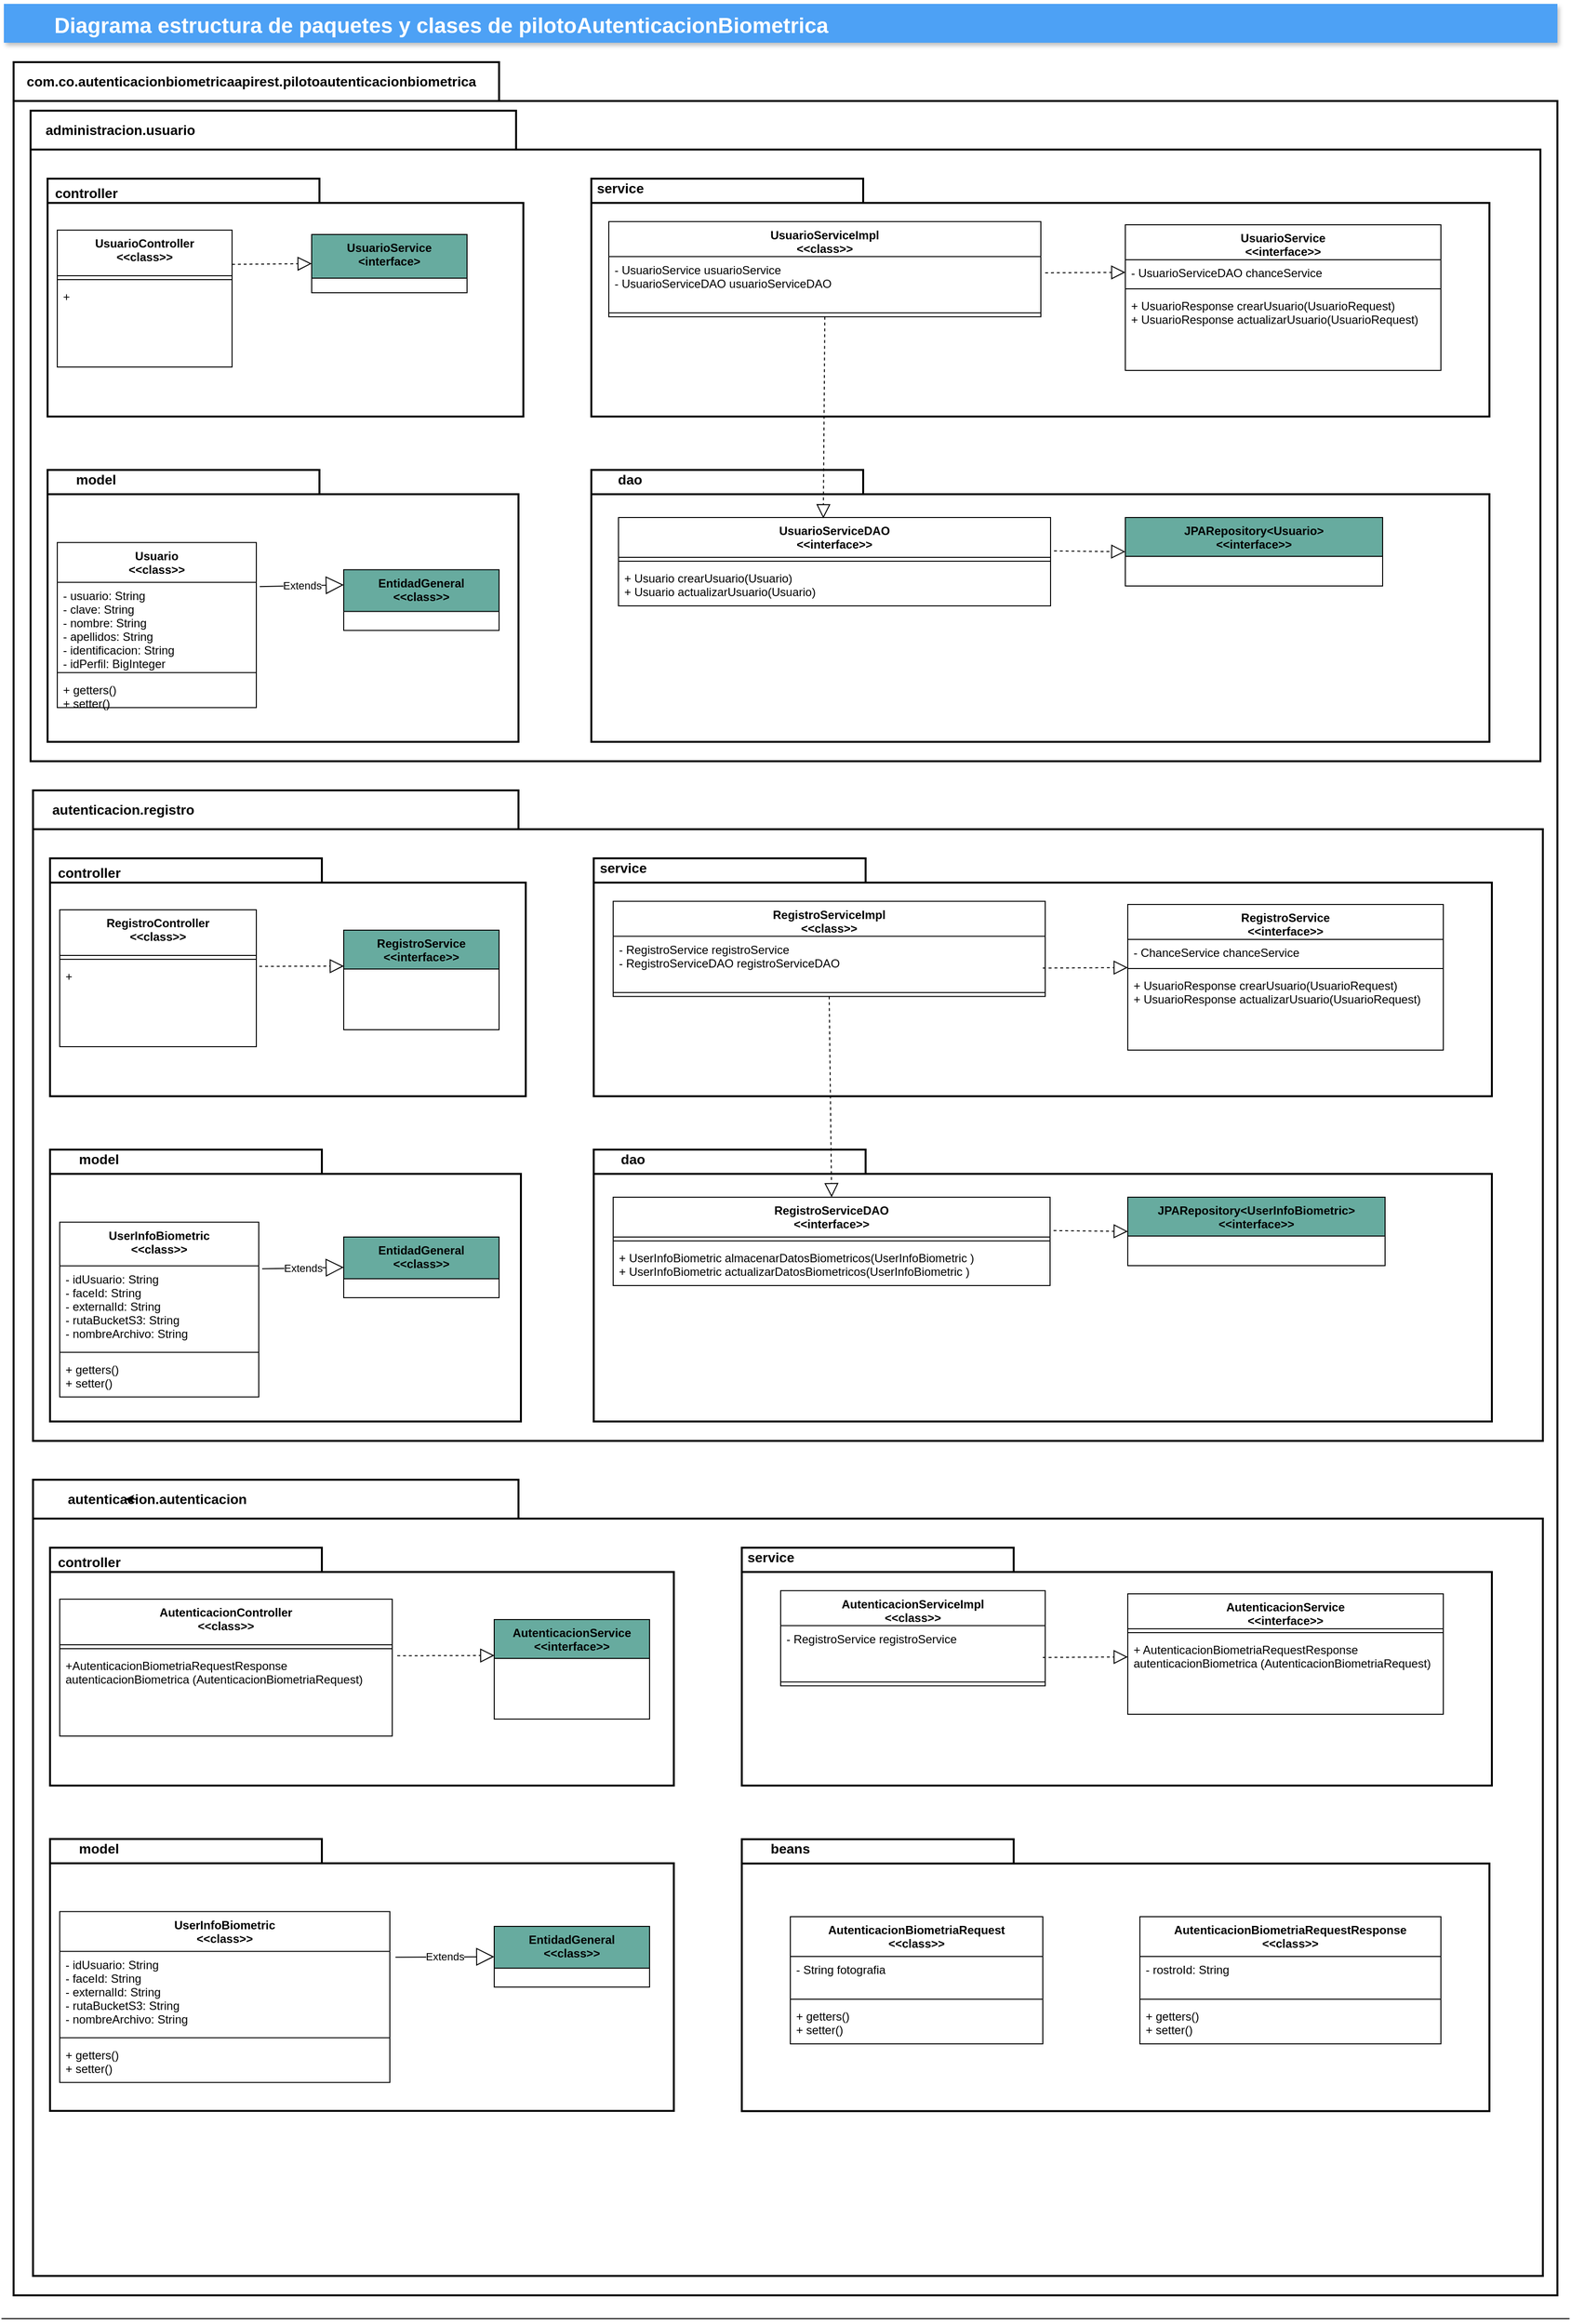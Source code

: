 <mxfile version="15.0.3" type="github">
  <diagram id="C5RBs43oDa-KdzZeNtuy" name="Page-1">
    <mxGraphModel dx="3307" dy="1286" grid="1" gridSize="10" guides="1" tooltips="1" connect="1" arrows="1" fold="1" page="1" pageScale="1" pageWidth="827" pageHeight="1169" math="0" shadow="0">
      <root>
        <mxCell id="WIyWlLk6GJQsqaUBKTNV-0" />
        <mxCell id="WIyWlLk6GJQsqaUBKTNV-1" parent="WIyWlLk6GJQsqaUBKTNV-0" />
        <mxCell id="ZkG7YZKgN6aRXEiA2xdE-0" value="" style="shape=folder;tabWidth=500;tabHeight=40;tabPosition=left;strokeWidth=2;html=1;whiteSpace=wrap;align=center;" vertex="1" parent="WIyWlLk6GJQsqaUBKTNV-1">
          <mxGeometry x="-800" y="90" width="1590" height="2300" as="geometry" />
        </mxCell>
        <mxCell id="ZkG7YZKgN6aRXEiA2xdE-43" value="" style="shape=folder;tabWidth=500;tabHeight=40;tabPosition=left;strokeWidth=2;html=1;whiteSpace=wrap;align=center;" vertex="1" parent="WIyWlLk6GJQsqaUBKTNV-1">
          <mxGeometry x="-782.5" y="140" width="1555" height="670" as="geometry" />
        </mxCell>
        <mxCell id="ZkG7YZKgN6aRXEiA2xdE-1" value="&lt;b&gt;&lt;font style=&quot;font-size: 14px&quot;&gt;com.&lt;/font&gt;&lt;/b&gt;&lt;font&gt;&lt;b style=&quot;font-size: 14px&quot;&gt;co.autenticacionbiometricaapirest.&lt;/b&gt;&lt;span style=&quot;font-size: 14px&quot;&gt;&lt;b&gt;pilotoautenticacionbiometrica&lt;/b&gt;&lt;/span&gt;&lt;/font&gt;" style="text;html=1;strokeColor=none;fillColor=none;align=center;verticalAlign=middle;whiteSpace=wrap;rounded=0;" vertex="1" parent="WIyWlLk6GJQsqaUBKTNV-1">
          <mxGeometry x="-575" y="100" width="40" height="20" as="geometry" />
        </mxCell>
        <mxCell id="ZkG7YZKgN6aRXEiA2xdE-2" value="" style="shape=folder;tabWidth=280;tabHeight=25;tabPosition=left;strokeWidth=2;html=1;whiteSpace=wrap;align=center;" vertex="1" parent="WIyWlLk6GJQsqaUBKTNV-1">
          <mxGeometry x="-765" y="210" width="490" height="245" as="geometry" />
        </mxCell>
        <mxCell id="ZkG7YZKgN6aRXEiA2xdE-3" value="&lt;b&gt;&lt;font style=&quot;font-size: 14px&quot;&gt;controller&lt;/font&gt;&lt;/b&gt;" style="text;html=1;strokeColor=none;fillColor=none;align=center;verticalAlign=middle;whiteSpace=wrap;rounded=0;" vertex="1" parent="WIyWlLk6GJQsqaUBKTNV-1">
          <mxGeometry x="-745" y="215" width="40" height="20" as="geometry" />
        </mxCell>
        <mxCell id="ZkG7YZKgN6aRXEiA2xdE-4" value="" style="shape=folder;tabWidth=280;tabHeight=25;tabPosition=left;strokeWidth=2;html=1;whiteSpace=wrap;align=center;" vertex="1" parent="WIyWlLk6GJQsqaUBKTNV-1">
          <mxGeometry x="-765" y="510" width="485" height="280" as="geometry" />
        </mxCell>
        <mxCell id="ZkG7YZKgN6aRXEiA2xdE-5" value="&lt;b&gt;&lt;font style=&quot;font-size: 14px&quot;&gt;model&lt;/font&gt;&lt;/b&gt;" style="text;html=1;strokeColor=none;fillColor=none;align=center;verticalAlign=middle;whiteSpace=wrap;rounded=0;" vertex="1" parent="WIyWlLk6GJQsqaUBKTNV-1">
          <mxGeometry x="-735" y="510" width="40" height="20" as="geometry" />
        </mxCell>
        <mxCell id="ZkG7YZKgN6aRXEiA2xdE-6" value="" style="shape=folder;tabWidth=280;tabHeight=25;tabPosition=left;strokeWidth=2;html=1;whiteSpace=wrap;align=center;" vertex="1" parent="WIyWlLk6GJQsqaUBKTNV-1">
          <mxGeometry x="-205" y="210" width="925" height="245" as="geometry" />
        </mxCell>
        <mxCell id="ZkG7YZKgN6aRXEiA2xdE-7" value="&lt;b&gt;&lt;font style=&quot;font-size: 14px&quot;&gt;service&lt;/font&gt;&lt;/b&gt;" style="text;html=1;strokeColor=none;fillColor=none;align=center;verticalAlign=middle;whiteSpace=wrap;rounded=0;" vertex="1" parent="WIyWlLk6GJQsqaUBKTNV-1">
          <mxGeometry x="-195" y="210" width="40" height="20" as="geometry" />
        </mxCell>
        <mxCell id="ZkG7YZKgN6aRXEiA2xdE-8" value="" style="shape=folder;tabWidth=280;tabHeight=25;tabPosition=left;strokeWidth=2;html=1;whiteSpace=wrap;align=center;" vertex="1" parent="WIyWlLk6GJQsqaUBKTNV-1">
          <mxGeometry x="-205" y="510" width="925" height="280" as="geometry" />
        </mxCell>
        <mxCell id="ZkG7YZKgN6aRXEiA2xdE-9" value="&lt;b&gt;&lt;font style=&quot;font-size: 14px&quot;&gt;dao&lt;/font&gt;&lt;/b&gt;" style="text;html=1;strokeColor=none;fillColor=none;align=center;verticalAlign=middle;whiteSpace=wrap;rounded=0;" vertex="1" parent="WIyWlLk6GJQsqaUBKTNV-1">
          <mxGeometry x="-185" y="510" width="40" height="20" as="geometry" />
        </mxCell>
        <mxCell id="ZkG7YZKgN6aRXEiA2xdE-10" value="UsuarioController&#xa;&lt;&lt;class&gt;&gt;" style="swimlane;fontStyle=1;align=center;verticalAlign=top;childLayout=stackLayout;horizontal=1;startSize=47;horizontalStack=0;resizeParent=1;resizeParentMax=0;resizeLast=0;collapsible=1;marginBottom=0;" vertex="1" parent="WIyWlLk6GJQsqaUBKTNV-1">
          <mxGeometry x="-755" y="263" width="180" height="141" as="geometry" />
        </mxCell>
        <mxCell id="ZkG7YZKgN6aRXEiA2xdE-11" value="" style="line;strokeWidth=1;fillColor=none;align=left;verticalAlign=middle;spacingTop=-1;spacingLeft=3;spacingRight=3;rotatable=0;labelPosition=right;points=[];portConstraint=eastwest;" vertex="1" parent="ZkG7YZKgN6aRXEiA2xdE-10">
          <mxGeometry y="47" width="180" height="8" as="geometry" />
        </mxCell>
        <mxCell id="ZkG7YZKgN6aRXEiA2xdE-12" value="+" style="text;strokeColor=none;fillColor=none;align=left;verticalAlign=top;spacingLeft=4;spacingRight=4;overflow=hidden;rotatable=0;points=[[0,0.5],[1,0.5]];portConstraint=eastwest;" vertex="1" parent="ZkG7YZKgN6aRXEiA2xdE-10">
          <mxGeometry y="55" width="180" height="86" as="geometry" />
        </mxCell>
        <mxCell id="ZkG7YZKgN6aRXEiA2xdE-14" value="UsuarioService&#xa;&lt;interface&gt;" style="swimlane;fontStyle=1;align=center;verticalAlign=top;childLayout=stackLayout;horizontal=1;startSize=45;horizontalStack=0;resizeParent=1;resizeParentMax=0;resizeLast=0;collapsible=1;marginBottom=0;fillColor=#67AB9F;" vertex="1" parent="WIyWlLk6GJQsqaUBKTNV-1">
          <mxGeometry x="-493" y="267.5" width="160" height="60" as="geometry" />
        </mxCell>
        <mxCell id="ZkG7YZKgN6aRXEiA2xdE-18" value="Extends" style="endArrow=block;endSize=16;endFill=0;html=1;entryX=0;entryY=0.25;entryDx=0;entryDy=0;exitX=1.017;exitY=0.267;exitDx=0;exitDy=0;exitPerimeter=0;startArrow=none;" edge="1" parent="WIyWlLk6GJQsqaUBKTNV-1" source="ZkG7YZKgN6aRXEiA2xdE-54" target="ZkG7YZKgN6aRXEiA2xdE-98">
          <mxGeometry width="160" relative="1" as="geometry">
            <mxPoint x="-571.94" y="640.282" as="sourcePoint" />
            <mxPoint x="-460" y="620" as="targetPoint" />
          </mxGeometry>
        </mxCell>
        <mxCell id="ZkG7YZKgN6aRXEiA2xdE-27" value="UsuarioServiceImpl&#xa;&lt;&lt;class&gt;&gt;" style="swimlane;fontStyle=1;align=center;verticalAlign=top;childLayout=stackLayout;horizontal=1;startSize=36;horizontalStack=0;resizeParent=1;resizeParentMax=0;resizeLast=0;collapsible=1;marginBottom=0;fillColor=#FFFFFF;" vertex="1" parent="WIyWlLk6GJQsqaUBKTNV-1">
          <mxGeometry x="-187" y="254.25" width="445" height="98" as="geometry" />
        </mxCell>
        <mxCell id="ZkG7YZKgN6aRXEiA2xdE-28" value="- UsuarioService usuarioService&#xa;- UsuarioServiceDAO usuarioServiceDAO" style="text;strokeColor=none;fillColor=none;align=left;verticalAlign=top;spacingLeft=4;spacingRight=4;overflow=hidden;rotatable=0;points=[[0,0.5],[1,0.5]];portConstraint=eastwest;" vertex="1" parent="ZkG7YZKgN6aRXEiA2xdE-27">
          <mxGeometry y="36" width="445" height="54" as="geometry" />
        </mxCell>
        <mxCell id="ZkG7YZKgN6aRXEiA2xdE-29" value="" style="line;strokeWidth=1;fillColor=none;align=left;verticalAlign=middle;spacingTop=-1;spacingLeft=3;spacingRight=3;rotatable=0;labelPosition=right;points=[];portConstraint=eastwest;" vertex="1" parent="ZkG7YZKgN6aRXEiA2xdE-27">
          <mxGeometry y="90" width="445" height="8" as="geometry" />
        </mxCell>
        <mxCell id="ZkG7YZKgN6aRXEiA2xdE-33" value="Diagrama estructura de paquetes y clases de pilotoAutenticacionBiometrica" style="fillColor=#4DA1F5;strokeColor=none;shadow=1;gradientColor=none;fontSize=22;align=left;spacingLeft=50;fontColor=#ffffff;fontStyle=1" vertex="1" parent="WIyWlLk6GJQsqaUBKTNV-1">
          <mxGeometry x="-810" y="30" width="1600" height="40" as="geometry" />
        </mxCell>
        <mxCell id="ZkG7YZKgN6aRXEiA2xdE-34" value="" style="line;strokeWidth=1;fillColor=none;align=left;verticalAlign=middle;spacingTop=-1;spacingLeft=3;spacingRight=3;rotatable=0;labelPosition=right;points=[];portConstraint=eastwest;" vertex="1" parent="WIyWlLk6GJQsqaUBKTNV-1">
          <mxGeometry x="-812.5" y="2410" width="1615" height="8" as="geometry" />
        </mxCell>
        <mxCell id="ZkG7YZKgN6aRXEiA2xdE-35" value="UsuarioServiceDAO&#xa;&lt;&lt;interface&gt;&gt;" style="swimlane;fontStyle=1;align=center;verticalAlign=top;childLayout=stackLayout;horizontal=1;startSize=41;horizontalStack=0;resizeParent=1;resizeParentMax=0;resizeLast=0;collapsible=1;marginBottom=0;fillColor=#FFFFFF;" vertex="1" parent="WIyWlLk6GJQsqaUBKTNV-1">
          <mxGeometry x="-177" y="559" width="445" height="91" as="geometry" />
        </mxCell>
        <mxCell id="ZkG7YZKgN6aRXEiA2xdE-37" value="" style="line;strokeWidth=1;fillColor=none;align=left;verticalAlign=middle;spacingTop=-1;spacingLeft=3;spacingRight=3;rotatable=0;labelPosition=right;points=[];portConstraint=eastwest;" vertex="1" parent="ZkG7YZKgN6aRXEiA2xdE-35">
          <mxGeometry y="41" width="445" height="8" as="geometry" />
        </mxCell>
        <mxCell id="ZkG7YZKgN6aRXEiA2xdE-38" value="+ Usuario crearUsuario(Usuario)&#xa;+ Usuario actualizarUsuario(Usuario)" style="text;strokeColor=none;fillColor=none;align=left;verticalAlign=top;spacingLeft=4;spacingRight=4;overflow=hidden;rotatable=0;points=[[0,0.5],[1,0.5]];portConstraint=eastwest;" vertex="1" parent="ZkG7YZKgN6aRXEiA2xdE-35">
          <mxGeometry y="49" width="445" height="42" as="geometry" />
        </mxCell>
        <mxCell id="ZkG7YZKgN6aRXEiA2xdE-40" value="JPARepository&lt;Usuario&gt;&#xa;&lt;&lt;interface&gt;&gt;" style="swimlane;fontStyle=1;align=center;verticalAlign=top;childLayout=stackLayout;horizontal=1;startSize=40;horizontalStack=0;resizeParent=1;resizeParentMax=0;resizeLast=0;collapsible=1;marginBottom=0;fillColor=#67AB9F;" vertex="1" parent="WIyWlLk6GJQsqaUBKTNV-1">
          <mxGeometry x="345" y="559" width="265" height="70.5" as="geometry" />
        </mxCell>
        <mxCell id="ZkG7YZKgN6aRXEiA2xdE-44" value="&lt;span style=&quot;font-size: 14px&quot;&gt;&lt;b&gt;administracion.usuario&lt;/b&gt;&lt;/span&gt;" style="text;html=1;strokeColor=none;fillColor=none;align=center;verticalAlign=middle;whiteSpace=wrap;rounded=0;" vertex="1" parent="WIyWlLk6GJQsqaUBKTNV-1">
          <mxGeometry x="-710" y="150" width="40" height="20" as="geometry" />
        </mxCell>
        <mxCell id="ZkG7YZKgN6aRXEiA2xdE-48" value="" style="endArrow=block;dashed=1;endFill=0;endSize=12;html=1;exitX=1.01;exitY=0.31;exitDx=0;exitDy=0;entryX=0;entryY=0.5;entryDx=0;entryDy=0;exitPerimeter=0;" edge="1" parent="WIyWlLk6GJQsqaUBKTNV-1" source="ZkG7YZKgN6aRXEiA2xdE-28" target="ZkG7YZKgN6aRXEiA2xdE-50">
          <mxGeometry width="160" relative="1" as="geometry">
            <mxPoint x="380" y="350" as="sourcePoint" />
            <mxPoint x="370" y="320" as="targetPoint" />
          </mxGeometry>
        </mxCell>
        <mxCell id="ZkG7YZKgN6aRXEiA2xdE-49" value="UsuarioService&#xa;&lt;&lt;interface&gt;&gt;" style="swimlane;fontStyle=1;align=center;verticalAlign=top;childLayout=stackLayout;horizontal=1;startSize=36;horizontalStack=0;resizeParent=1;resizeParentMax=0;resizeLast=0;collapsible=1;marginBottom=0;fillColor=#FFFFFF;" vertex="1" parent="WIyWlLk6GJQsqaUBKTNV-1">
          <mxGeometry x="345" y="257.5" width="325" height="150" as="geometry" />
        </mxCell>
        <mxCell id="ZkG7YZKgN6aRXEiA2xdE-50" value="- UsuarioServiceDAO chanceService" style="text;strokeColor=none;fillColor=none;align=left;verticalAlign=top;spacingLeft=4;spacingRight=4;overflow=hidden;rotatable=0;points=[[0,0.5],[1,0.5]];portConstraint=eastwest;" vertex="1" parent="ZkG7YZKgN6aRXEiA2xdE-49">
          <mxGeometry y="36" width="325" height="26" as="geometry" />
        </mxCell>
        <mxCell id="ZkG7YZKgN6aRXEiA2xdE-51" value="" style="line;strokeWidth=1;fillColor=none;align=left;verticalAlign=middle;spacingTop=-1;spacingLeft=3;spacingRight=3;rotatable=0;labelPosition=right;points=[];portConstraint=eastwest;" vertex="1" parent="ZkG7YZKgN6aRXEiA2xdE-49">
          <mxGeometry y="62" width="325" height="8" as="geometry" />
        </mxCell>
        <mxCell id="ZkG7YZKgN6aRXEiA2xdE-52" value="+ UsuarioResponse crearUsuario(UsuarioRequest)&#xa;+ UsuarioResponse actualizarUsuario(UsuarioRequest)" style="text;strokeColor=none;fillColor=none;align=left;verticalAlign=top;spacingLeft=4;spacingRight=4;overflow=hidden;rotatable=0;points=[[0,0.5],[1,0.5]];portConstraint=eastwest;" vertex="1" parent="ZkG7YZKgN6aRXEiA2xdE-49">
          <mxGeometry y="70" width="325" height="80" as="geometry" />
        </mxCell>
        <mxCell id="ZkG7YZKgN6aRXEiA2xdE-53" value="" style="endArrow=block;dashed=1;endFill=0;endSize=12;html=1;exitX=1.008;exitY=0.378;exitDx=0;exitDy=0;entryX=0;entryY=0.5;entryDx=0;entryDy=0;exitPerimeter=0;" edge="1" parent="WIyWlLk6GJQsqaUBKTNV-1" source="ZkG7YZKgN6aRXEiA2xdE-35" target="ZkG7YZKgN6aRXEiA2xdE-40">
          <mxGeometry width="160" relative="1" as="geometry">
            <mxPoint x="260" y="620" as="sourcePoint" />
            <mxPoint x="375" y="586.88" as="targetPoint" />
          </mxGeometry>
        </mxCell>
        <mxCell id="ZkG7YZKgN6aRXEiA2xdE-54" value="Usuario&#xa;&lt;&lt;class&gt;&gt;" style="swimlane;fontStyle=1;align=center;verticalAlign=top;childLayout=stackLayout;horizontal=1;startSize=41;horizontalStack=0;resizeParent=1;resizeParentMax=0;resizeLast=0;collapsible=1;marginBottom=0;fillColor=#FFFFFF;" vertex="1" parent="WIyWlLk6GJQsqaUBKTNV-1">
          <mxGeometry x="-755" y="584.75" width="205" height="170" as="geometry" />
        </mxCell>
        <mxCell id="ZkG7YZKgN6aRXEiA2xdE-55" value="- usuario: String&#xa;- clave: String&#xa;- nombre: String&#xa;- apellidos: String&#xa;- identificacion: String&#xa;- idPerfil: BigInteger" style="text;strokeColor=none;fillColor=none;align=left;verticalAlign=top;spacingLeft=4;spacingRight=4;overflow=hidden;rotatable=0;points=[[0,0.5],[1,0.5]];portConstraint=eastwest;" vertex="1" parent="ZkG7YZKgN6aRXEiA2xdE-54">
          <mxGeometry y="41" width="205" height="89" as="geometry" />
        </mxCell>
        <mxCell id="ZkG7YZKgN6aRXEiA2xdE-56" value="" style="line;strokeWidth=1;fillColor=none;align=left;verticalAlign=middle;spacingTop=-1;spacingLeft=3;spacingRight=3;rotatable=0;labelPosition=right;points=[];portConstraint=eastwest;" vertex="1" parent="ZkG7YZKgN6aRXEiA2xdE-54">
          <mxGeometry y="130" width="205" height="8" as="geometry" />
        </mxCell>
        <mxCell id="ZkG7YZKgN6aRXEiA2xdE-57" value="+ getters()&#xa;+ setter()" style="text;strokeColor=none;fillColor=none;align=left;verticalAlign=top;spacingLeft=4;spacingRight=4;overflow=hidden;rotatable=0;points=[[0,0.5],[1,0.5]];portConstraint=eastwest;" vertex="1" parent="ZkG7YZKgN6aRXEiA2xdE-54">
          <mxGeometry y="138" width="205" height="32" as="geometry" />
        </mxCell>
        <mxCell id="ZkG7YZKgN6aRXEiA2xdE-59" value="" style="shape=folder;tabWidth=500;tabHeight=40;tabPosition=left;strokeWidth=2;html=1;whiteSpace=wrap;align=center;" vertex="1" parent="WIyWlLk6GJQsqaUBKTNV-1">
          <mxGeometry x="-780" y="840" width="1555" height="670" as="geometry" />
        </mxCell>
        <mxCell id="ZkG7YZKgN6aRXEiA2xdE-60" value="" style="shape=folder;tabWidth=280;tabHeight=25;tabPosition=left;strokeWidth=2;html=1;whiteSpace=wrap;align=center;" vertex="1" parent="WIyWlLk6GJQsqaUBKTNV-1">
          <mxGeometry x="-762.5" y="910" width="490" height="245" as="geometry" />
        </mxCell>
        <mxCell id="ZkG7YZKgN6aRXEiA2xdE-61" value="&lt;b&gt;&lt;font style=&quot;font-size: 14px&quot;&gt;controller&lt;/font&gt;&lt;/b&gt;" style="text;html=1;strokeColor=none;fillColor=none;align=center;verticalAlign=middle;whiteSpace=wrap;rounded=0;" vertex="1" parent="WIyWlLk6GJQsqaUBKTNV-1">
          <mxGeometry x="-742.5" y="915" width="40" height="20" as="geometry" />
        </mxCell>
        <mxCell id="ZkG7YZKgN6aRXEiA2xdE-62" value="" style="shape=folder;tabWidth=280;tabHeight=25;tabPosition=left;strokeWidth=2;html=1;whiteSpace=wrap;align=center;" vertex="1" parent="WIyWlLk6GJQsqaUBKTNV-1">
          <mxGeometry x="-762.5" y="1210" width="485" height="280" as="geometry" />
        </mxCell>
        <mxCell id="ZkG7YZKgN6aRXEiA2xdE-63" value="&lt;b&gt;&lt;font style=&quot;font-size: 14px&quot;&gt;model&lt;/font&gt;&lt;/b&gt;" style="text;html=1;strokeColor=none;fillColor=none;align=center;verticalAlign=middle;whiteSpace=wrap;rounded=0;" vertex="1" parent="WIyWlLk6GJQsqaUBKTNV-1">
          <mxGeometry x="-732.5" y="1210" width="40" height="20" as="geometry" />
        </mxCell>
        <mxCell id="ZkG7YZKgN6aRXEiA2xdE-64" value="" style="shape=folder;tabWidth=280;tabHeight=25;tabPosition=left;strokeWidth=2;html=1;whiteSpace=wrap;align=center;" vertex="1" parent="WIyWlLk6GJQsqaUBKTNV-1">
          <mxGeometry x="-202.5" y="910" width="925" height="245" as="geometry" />
        </mxCell>
        <mxCell id="ZkG7YZKgN6aRXEiA2xdE-65" value="&lt;b&gt;&lt;font style=&quot;font-size: 14px&quot;&gt;service&lt;/font&gt;&lt;/b&gt;" style="text;html=1;strokeColor=none;fillColor=none;align=center;verticalAlign=middle;whiteSpace=wrap;rounded=0;" vertex="1" parent="WIyWlLk6GJQsqaUBKTNV-1">
          <mxGeometry x="-192.5" y="910" width="40" height="20" as="geometry" />
        </mxCell>
        <mxCell id="ZkG7YZKgN6aRXEiA2xdE-66" value="" style="shape=folder;tabWidth=280;tabHeight=25;tabPosition=left;strokeWidth=2;html=1;whiteSpace=wrap;align=center;" vertex="1" parent="WIyWlLk6GJQsqaUBKTNV-1">
          <mxGeometry x="-202.5" y="1210" width="925" height="280" as="geometry" />
        </mxCell>
        <mxCell id="ZkG7YZKgN6aRXEiA2xdE-67" value="&lt;b&gt;&lt;font style=&quot;font-size: 14px&quot;&gt;dao&lt;/font&gt;&lt;/b&gt;" style="text;html=1;strokeColor=none;fillColor=none;align=center;verticalAlign=middle;whiteSpace=wrap;rounded=0;" vertex="1" parent="WIyWlLk6GJQsqaUBKTNV-1">
          <mxGeometry x="-182.5" y="1210" width="40" height="20" as="geometry" />
        </mxCell>
        <mxCell id="ZkG7YZKgN6aRXEiA2xdE-68" value="RegistroController&#xa;&lt;&lt;class&gt;&gt;" style="swimlane;fontStyle=1;align=center;verticalAlign=top;childLayout=stackLayout;horizontal=1;startSize=47;horizontalStack=0;resizeParent=1;resizeParentMax=0;resizeLast=0;collapsible=1;marginBottom=0;" vertex="1" parent="WIyWlLk6GJQsqaUBKTNV-1">
          <mxGeometry x="-752.5" y="963" width="202.5" height="141" as="geometry" />
        </mxCell>
        <mxCell id="ZkG7YZKgN6aRXEiA2xdE-69" value="" style="line;strokeWidth=1;fillColor=none;align=left;verticalAlign=middle;spacingTop=-1;spacingLeft=3;spacingRight=3;rotatable=0;labelPosition=right;points=[];portConstraint=eastwest;" vertex="1" parent="ZkG7YZKgN6aRXEiA2xdE-68">
          <mxGeometry y="47" width="202.5" height="8" as="geometry" />
        </mxCell>
        <mxCell id="ZkG7YZKgN6aRXEiA2xdE-70" value="+" style="text;strokeColor=none;fillColor=none;align=left;verticalAlign=top;spacingLeft=4;spacingRight=4;overflow=hidden;rotatable=0;points=[[0,0.5],[1,0.5]];portConstraint=eastwest;" vertex="1" parent="ZkG7YZKgN6aRXEiA2xdE-68">
          <mxGeometry y="55" width="202.5" height="86" as="geometry" />
        </mxCell>
        <mxCell id="ZkG7YZKgN6aRXEiA2xdE-73" value="Extends" style="endArrow=block;endSize=16;endFill=0;html=1;entryX=0;entryY=0.5;entryDx=0;entryDy=0;exitX=1.017;exitY=0.267;exitDx=0;exitDy=0;exitPerimeter=0;startArrow=none;" edge="1" parent="WIyWlLk6GJQsqaUBKTNV-1" source="ZkG7YZKgN6aRXEiA2xdE-89" target="ZkG7YZKgN6aRXEiA2xdE-74">
          <mxGeometry width="160" relative="1" as="geometry">
            <mxPoint x="-569.44" y="1340.282" as="sourcePoint" />
            <mxPoint x="-441.5" y="1311.5" as="targetPoint" />
          </mxGeometry>
        </mxCell>
        <mxCell id="ZkG7YZKgN6aRXEiA2xdE-74" value="EntidadGeneral&#xa;&lt;&lt;class&gt;&gt;" style="swimlane;fontStyle=1;align=center;verticalAlign=top;childLayout=stackLayout;horizontal=1;startSize=43;horizontalStack=0;resizeParent=1;resizeParentMax=0;resizeLast=0;collapsible=1;marginBottom=0;fillColor=#67AB9F;" vertex="1" parent="WIyWlLk6GJQsqaUBKTNV-1">
          <mxGeometry x="-460" y="1300" width="160" height="62.5" as="geometry" />
        </mxCell>
        <mxCell id="ZkG7YZKgN6aRXEiA2xdE-75" value="RegistroServiceImpl&#xa;&lt;&lt;class&gt;&gt;" style="swimlane;fontStyle=1;align=center;verticalAlign=top;childLayout=stackLayout;horizontal=1;startSize=36;horizontalStack=0;resizeParent=1;resizeParentMax=0;resizeLast=0;collapsible=1;marginBottom=0;fillColor=#FFFFFF;" vertex="1" parent="WIyWlLk6GJQsqaUBKTNV-1">
          <mxGeometry x="-182.5" y="954.25" width="445" height="98" as="geometry" />
        </mxCell>
        <mxCell id="ZkG7YZKgN6aRXEiA2xdE-76" value="- RegistroService registroService&#xa;- RegistroServiceDAO registroServiceDAO" style="text;strokeColor=none;fillColor=none;align=left;verticalAlign=top;spacingLeft=4;spacingRight=4;overflow=hidden;rotatable=0;points=[[0,0.5],[1,0.5]];portConstraint=eastwest;" vertex="1" parent="ZkG7YZKgN6aRXEiA2xdE-75">
          <mxGeometry y="36" width="445" height="54" as="geometry" />
        </mxCell>
        <mxCell id="ZkG7YZKgN6aRXEiA2xdE-77" value="" style="line;strokeWidth=1;fillColor=none;align=left;verticalAlign=middle;spacingTop=-1;spacingLeft=3;spacingRight=3;rotatable=0;labelPosition=right;points=[];portConstraint=eastwest;" vertex="1" parent="ZkG7YZKgN6aRXEiA2xdE-75">
          <mxGeometry y="90" width="445" height="8" as="geometry" />
        </mxCell>
        <mxCell id="ZkG7YZKgN6aRXEiA2xdE-78" value="RegistroServiceDAO&#xa;&lt;&lt;interface&gt;&gt;" style="swimlane;fontStyle=1;align=center;verticalAlign=top;childLayout=stackLayout;horizontal=1;startSize=41;horizontalStack=0;resizeParent=1;resizeParentMax=0;resizeLast=0;collapsible=1;marginBottom=0;fillColor=#FFFFFF;" vertex="1" parent="WIyWlLk6GJQsqaUBKTNV-1">
          <mxGeometry x="-182.5" y="1259" width="450" height="91" as="geometry" />
        </mxCell>
        <mxCell id="ZkG7YZKgN6aRXEiA2xdE-79" value="" style="line;strokeWidth=1;fillColor=none;align=left;verticalAlign=middle;spacingTop=-1;spacingLeft=3;spacingRight=3;rotatable=0;labelPosition=right;points=[];portConstraint=eastwest;" vertex="1" parent="ZkG7YZKgN6aRXEiA2xdE-78">
          <mxGeometry y="41" width="450" height="8" as="geometry" />
        </mxCell>
        <mxCell id="ZkG7YZKgN6aRXEiA2xdE-80" value="+ UserInfoBiometric almacenarDatosBiometricos(UserInfoBiometric )&#xa;+ UserInfoBiometric actualizarDatosBiometricos(UserInfoBiometric )" style="text;strokeColor=none;fillColor=none;align=left;verticalAlign=top;spacingLeft=4;spacingRight=4;overflow=hidden;rotatable=0;points=[[0,0.5],[1,0.5]];portConstraint=eastwest;" vertex="1" parent="ZkG7YZKgN6aRXEiA2xdE-78">
          <mxGeometry y="49" width="450" height="42" as="geometry" />
        </mxCell>
        <mxCell id="ZkG7YZKgN6aRXEiA2xdE-81" value="JPARepository&lt;UserInfoBiometric&gt;&#xa;&lt;&lt;interface&gt;&gt;" style="swimlane;fontStyle=1;align=center;verticalAlign=top;childLayout=stackLayout;horizontal=1;startSize=40;horizontalStack=0;resizeParent=1;resizeParentMax=0;resizeLast=0;collapsible=1;marginBottom=0;fillColor=#67AB9F;" vertex="1" parent="WIyWlLk6GJQsqaUBKTNV-1">
          <mxGeometry x="347.5" y="1259" width="265" height="70.5" as="geometry" />
        </mxCell>
        <mxCell id="ZkG7YZKgN6aRXEiA2xdE-82" value="&lt;span style=&quot;font-size: 14px&quot;&gt;&lt;b&gt;autenticacion.registro&lt;/b&gt;&lt;/span&gt;" style="text;html=1;strokeColor=none;fillColor=none;align=center;verticalAlign=middle;whiteSpace=wrap;rounded=0;" vertex="1" parent="WIyWlLk6GJQsqaUBKTNV-1">
          <mxGeometry x="-707.5" y="850" width="40" height="20" as="geometry" />
        </mxCell>
        <mxCell id="ZkG7YZKgN6aRXEiA2xdE-83" value="" style="endArrow=block;dashed=1;endFill=0;endSize=12;html=1;entryX=0;entryY=0.5;entryDx=0;entryDy=0;" edge="1" parent="WIyWlLk6GJQsqaUBKTNV-1">
          <mxGeometry width="160" relative="1" as="geometry">
            <mxPoint x="260" y="1023" as="sourcePoint" />
            <mxPoint x="347.5" y="1022.5" as="targetPoint" />
          </mxGeometry>
        </mxCell>
        <mxCell id="ZkG7YZKgN6aRXEiA2xdE-84" value="RegistroService&#xa;&lt;&lt;interface&gt;&gt;" style="swimlane;fontStyle=1;align=center;verticalAlign=top;childLayout=stackLayout;horizontal=1;startSize=36;horizontalStack=0;resizeParent=1;resizeParentMax=0;resizeLast=0;collapsible=1;marginBottom=0;fillColor=#FFFFFF;" vertex="1" parent="WIyWlLk6GJQsqaUBKTNV-1">
          <mxGeometry x="347.5" y="957.5" width="325" height="150" as="geometry" />
        </mxCell>
        <mxCell id="ZkG7YZKgN6aRXEiA2xdE-85" value="- ChanceService chanceService" style="text;strokeColor=none;fillColor=none;align=left;verticalAlign=top;spacingLeft=4;spacingRight=4;overflow=hidden;rotatable=0;points=[[0,0.5],[1,0.5]];portConstraint=eastwest;" vertex="1" parent="ZkG7YZKgN6aRXEiA2xdE-84">
          <mxGeometry y="36" width="325" height="26" as="geometry" />
        </mxCell>
        <mxCell id="ZkG7YZKgN6aRXEiA2xdE-86" value="" style="line;strokeWidth=1;fillColor=none;align=left;verticalAlign=middle;spacingTop=-1;spacingLeft=3;spacingRight=3;rotatable=0;labelPosition=right;points=[];portConstraint=eastwest;" vertex="1" parent="ZkG7YZKgN6aRXEiA2xdE-84">
          <mxGeometry y="62" width="325" height="8" as="geometry" />
        </mxCell>
        <mxCell id="ZkG7YZKgN6aRXEiA2xdE-87" value="+ UsuarioResponse crearUsuario(UsuarioRequest)&#xa;+ UsuarioResponse actualizarUsuario(UsuarioRequest)" style="text;strokeColor=none;fillColor=none;align=left;verticalAlign=top;spacingLeft=4;spacingRight=4;overflow=hidden;rotatable=0;points=[[0,0.5],[1,0.5]];portConstraint=eastwest;" vertex="1" parent="ZkG7YZKgN6aRXEiA2xdE-84">
          <mxGeometry y="70" width="325" height="80" as="geometry" />
        </mxCell>
        <mxCell id="ZkG7YZKgN6aRXEiA2xdE-88" value="" style="endArrow=block;dashed=1;endFill=0;endSize=12;html=1;exitX=1.008;exitY=0.378;exitDx=0;exitDy=0;entryX=0;entryY=0.5;entryDx=0;entryDy=0;exitPerimeter=0;" edge="1" parent="WIyWlLk6GJQsqaUBKTNV-1" source="ZkG7YZKgN6aRXEiA2xdE-78" target="ZkG7YZKgN6aRXEiA2xdE-81">
          <mxGeometry width="160" relative="1" as="geometry">
            <mxPoint x="262.5" y="1320" as="sourcePoint" />
            <mxPoint x="377.5" y="1286.88" as="targetPoint" />
          </mxGeometry>
        </mxCell>
        <mxCell id="ZkG7YZKgN6aRXEiA2xdE-89" value="UserInfoBiometric&#xa;&lt;&lt;class&gt;&gt;" style="swimlane;fontStyle=1;align=center;verticalAlign=top;childLayout=stackLayout;horizontal=1;startSize=45;horizontalStack=0;resizeParent=1;resizeParentMax=0;resizeLast=0;collapsible=1;marginBottom=0;fillColor=#FFFFFF;" vertex="1" parent="WIyWlLk6GJQsqaUBKTNV-1">
          <mxGeometry x="-752.5" y="1284.75" width="205" height="180" as="geometry" />
        </mxCell>
        <mxCell id="ZkG7YZKgN6aRXEiA2xdE-90" value="- idUsuario: String&#xa;- faceId: String&#xa;- externalId: String&#xa;- rutaBucketS3: String&#xa;- nombreArchivo: String" style="text;strokeColor=none;fillColor=none;align=left;verticalAlign=top;spacingLeft=4;spacingRight=4;overflow=hidden;rotatable=0;points=[[0,0.5],[1,0.5]];portConstraint=eastwest;" vertex="1" parent="ZkG7YZKgN6aRXEiA2xdE-89">
          <mxGeometry y="45" width="205" height="85" as="geometry" />
        </mxCell>
        <mxCell id="ZkG7YZKgN6aRXEiA2xdE-91" value="" style="line;strokeWidth=1;fillColor=none;align=left;verticalAlign=middle;spacingTop=-1;spacingLeft=3;spacingRight=3;rotatable=0;labelPosition=right;points=[];portConstraint=eastwest;" vertex="1" parent="ZkG7YZKgN6aRXEiA2xdE-89">
          <mxGeometry y="130" width="205" height="8" as="geometry" />
        </mxCell>
        <mxCell id="ZkG7YZKgN6aRXEiA2xdE-92" value="+ getters()&#xa;+ setter()" style="text;strokeColor=none;fillColor=none;align=left;verticalAlign=top;spacingLeft=4;spacingRight=4;overflow=hidden;rotatable=0;points=[[0,0.5],[1,0.5]];portConstraint=eastwest;" vertex="1" parent="ZkG7YZKgN6aRXEiA2xdE-89">
          <mxGeometry y="138" width="205" height="42" as="geometry" />
        </mxCell>
        <mxCell id="ZkG7YZKgN6aRXEiA2xdE-93" value="" style="endArrow=block;dashed=1;endFill=0;endSize=12;html=1;exitX=1;exitY=0.25;exitDx=0;exitDy=0;entryX=0;entryY=0.5;entryDx=0;entryDy=0;" edge="1" parent="WIyWlLk6GJQsqaUBKTNV-1" source="ZkG7YZKgN6aRXEiA2xdE-10" target="ZkG7YZKgN6aRXEiA2xdE-14">
          <mxGeometry width="160" relative="1" as="geometry">
            <mxPoint x="270" y="313.25" as="sourcePoint" />
            <mxPoint x="-500" y="306" as="targetPoint" />
          </mxGeometry>
        </mxCell>
        <mxCell id="ZkG7YZKgN6aRXEiA2xdE-94" value="RegistroService&#xa;&lt;&lt;interface&gt;&gt;" style="swimlane;fontStyle=1;align=center;verticalAlign=top;childLayout=stackLayout;horizontal=1;startSize=40;horizontalStack=0;resizeParent=1;resizeParentMax=0;resizeLast=0;collapsible=1;marginBottom=0;fillColor=#67AB9F;" vertex="1" parent="WIyWlLk6GJQsqaUBKTNV-1">
          <mxGeometry x="-460" y="984" width="160" height="102.5" as="geometry" />
        </mxCell>
        <mxCell id="ZkG7YZKgN6aRXEiA2xdE-95" value="" style="endArrow=block;dashed=1;endFill=0;endSize=12;html=1;entryX=0.001;entryY=0.361;entryDx=0;entryDy=0;exitX=1.015;exitY=0.038;exitDx=0;exitDy=0;exitPerimeter=0;entryPerimeter=0;" edge="1" parent="WIyWlLk6GJQsqaUBKTNV-1" target="ZkG7YZKgN6aRXEiA2xdE-94" source="ZkG7YZKgN6aRXEiA2xdE-70">
          <mxGeometry width="160" relative="1" as="geometry">
            <mxPoint x="-540" y="1020" as="sourcePoint" />
            <mxPoint x="-478.78" y="1021.5" as="targetPoint" />
          </mxGeometry>
        </mxCell>
        <mxCell id="ZkG7YZKgN6aRXEiA2xdE-96" value="" style="endArrow=block;dashed=1;endFill=0;endSize=12;html=1;exitX=0.5;exitY=1;exitDx=0;exitDy=0;entryX=0.474;entryY=0.009;entryDx=0;entryDy=0;entryPerimeter=0;" edge="1" parent="WIyWlLk6GJQsqaUBKTNV-1" source="ZkG7YZKgN6aRXEiA2xdE-27" target="ZkG7YZKgN6aRXEiA2xdE-35">
          <mxGeometry width="160" relative="1" as="geometry">
            <mxPoint x="274.45" y="316.99" as="sourcePoint" />
            <mxPoint x="355" y="316.5" as="targetPoint" />
          </mxGeometry>
        </mxCell>
        <mxCell id="ZkG7YZKgN6aRXEiA2xdE-97" value="" style="endArrow=block;dashed=1;endFill=0;endSize=12;html=1;exitX=0.5;exitY=1;exitDx=0;exitDy=0;entryX=0.5;entryY=0;entryDx=0;entryDy=0;" edge="1" parent="WIyWlLk6GJQsqaUBKTNV-1" source="ZkG7YZKgN6aRXEiA2xdE-75" target="ZkG7YZKgN6aRXEiA2xdE-78">
          <mxGeometry width="160" relative="1" as="geometry">
            <mxPoint x="272.5" y="1027.25" as="sourcePoint" />
            <mxPoint x="357.5" y="1016.5" as="targetPoint" />
          </mxGeometry>
        </mxCell>
        <mxCell id="ZkG7YZKgN6aRXEiA2xdE-98" value="EntidadGeneral&#xa;&lt;&lt;class&gt;&gt;" style="swimlane;fontStyle=1;align=center;verticalAlign=top;childLayout=stackLayout;horizontal=1;startSize=43;horizontalStack=0;resizeParent=1;resizeParentMax=0;resizeLast=0;collapsible=1;marginBottom=0;fillColor=#67AB9F;" vertex="1" parent="WIyWlLk6GJQsqaUBKTNV-1">
          <mxGeometry x="-460" y="612.75" width="160" height="62.5" as="geometry" />
        </mxCell>
        <mxCell id="ZkG7YZKgN6aRXEiA2xdE-134" value="" style="shape=folder;tabWidth=500;tabHeight=40;tabPosition=left;strokeWidth=2;html=1;whiteSpace=wrap;align=center;" vertex="1" parent="WIyWlLk6GJQsqaUBKTNV-1">
          <mxGeometry x="-780" y="1550" width="1555" height="820" as="geometry" />
        </mxCell>
        <mxCell id="ZkG7YZKgN6aRXEiA2xdE-135" value="" style="shape=folder;tabWidth=280;tabHeight=25;tabPosition=left;strokeWidth=2;html=1;whiteSpace=wrap;align=center;" vertex="1" parent="WIyWlLk6GJQsqaUBKTNV-1">
          <mxGeometry x="-762.5" y="1620" width="642.5" height="245" as="geometry" />
        </mxCell>
        <mxCell id="ZkG7YZKgN6aRXEiA2xdE-136" value="&lt;b&gt;&lt;font style=&quot;font-size: 14px&quot;&gt;controller&lt;/font&gt;&lt;/b&gt;" style="text;html=1;strokeColor=none;fillColor=none;align=center;verticalAlign=middle;whiteSpace=wrap;rounded=0;" vertex="1" parent="WIyWlLk6GJQsqaUBKTNV-1">
          <mxGeometry x="-742.5" y="1625" width="40" height="20" as="geometry" />
        </mxCell>
        <mxCell id="ZkG7YZKgN6aRXEiA2xdE-137" value="" style="shape=folder;tabWidth=280;tabHeight=25;tabPosition=left;strokeWidth=2;html=1;whiteSpace=wrap;align=center;" vertex="1" parent="WIyWlLk6GJQsqaUBKTNV-1">
          <mxGeometry x="-762.5" y="1920" width="642.5" height="280" as="geometry" />
        </mxCell>
        <mxCell id="ZkG7YZKgN6aRXEiA2xdE-138" value="&lt;b&gt;&lt;font style=&quot;font-size: 14px&quot;&gt;model&lt;/font&gt;&lt;/b&gt;" style="text;html=1;strokeColor=none;fillColor=none;align=center;verticalAlign=middle;whiteSpace=wrap;rounded=0;" vertex="1" parent="WIyWlLk6GJQsqaUBKTNV-1">
          <mxGeometry x="-732.5" y="1920" width="40" height="20" as="geometry" />
        </mxCell>
        <mxCell id="ZkG7YZKgN6aRXEiA2xdE-139" value="" style="shape=folder;tabWidth=280;tabHeight=25;tabPosition=left;strokeWidth=2;html=1;whiteSpace=wrap;align=center;" vertex="1" parent="WIyWlLk6GJQsqaUBKTNV-1">
          <mxGeometry x="-50" y="1620" width="772.5" height="245" as="geometry" />
        </mxCell>
        <mxCell id="ZkG7YZKgN6aRXEiA2xdE-140" value="&lt;b&gt;&lt;font style=&quot;font-size: 14px&quot;&gt;service&lt;/font&gt;&lt;/b&gt;" style="text;html=1;strokeColor=none;fillColor=none;align=center;verticalAlign=middle;whiteSpace=wrap;rounded=0;" vertex="1" parent="WIyWlLk6GJQsqaUBKTNV-1">
          <mxGeometry x="-40" y="1620" width="40" height="20" as="geometry" />
        </mxCell>
        <mxCell id="ZkG7YZKgN6aRXEiA2xdE-143" value="AutenticacionController&#xa;&lt;&lt;class&gt;&gt;" style="swimlane;fontStyle=1;align=center;verticalAlign=top;childLayout=stackLayout;horizontal=1;startSize=47;horizontalStack=0;resizeParent=1;resizeParentMax=0;resizeLast=0;collapsible=1;marginBottom=0;" vertex="1" parent="WIyWlLk6GJQsqaUBKTNV-1">
          <mxGeometry x="-752.5" y="1673" width="342.5" height="141" as="geometry" />
        </mxCell>
        <mxCell id="ZkG7YZKgN6aRXEiA2xdE-144" value="" style="line;strokeWidth=1;fillColor=none;align=left;verticalAlign=middle;spacingTop=-1;spacingLeft=3;spacingRight=3;rotatable=0;labelPosition=right;points=[];portConstraint=eastwest;" vertex="1" parent="ZkG7YZKgN6aRXEiA2xdE-143">
          <mxGeometry y="47" width="342.5" height="8" as="geometry" />
        </mxCell>
        <mxCell id="ZkG7YZKgN6aRXEiA2xdE-145" value="+AutenticacionBiometriaRequestResponse &#xa;autenticacionBiometrica (AutenticacionBiometriaRequest)" style="text;strokeColor=none;fillColor=none;align=left;verticalAlign=top;spacingLeft=4;spacingRight=4;overflow=hidden;rotatable=0;points=[[0,0.5],[1,0.5]];portConstraint=eastwest;" vertex="1" parent="ZkG7YZKgN6aRXEiA2xdE-143">
          <mxGeometry y="55" width="342.5" height="86" as="geometry" />
        </mxCell>
        <mxCell id="ZkG7YZKgN6aRXEiA2xdE-146" value="Extends" style="endArrow=block;endSize=16;endFill=0;html=1;entryX=0;entryY=0.5;entryDx=0;entryDy=0;exitX=1.017;exitY=0.267;exitDx=0;exitDy=0;exitPerimeter=0;startArrow=none;" edge="1" parent="WIyWlLk6GJQsqaUBKTNV-1" source="ZkG7YZKgN6aRXEiA2xdE-162" target="ZkG7YZKgN6aRXEiA2xdE-147">
          <mxGeometry width="160" relative="1" as="geometry">
            <mxPoint x="-569.44" y="2050.282" as="sourcePoint" />
            <mxPoint x="-441.5" y="2021.5" as="targetPoint" />
          </mxGeometry>
        </mxCell>
        <mxCell id="ZkG7YZKgN6aRXEiA2xdE-147" value="EntidadGeneral&#xa;&lt;&lt;class&gt;&gt;" style="swimlane;fontStyle=1;align=center;verticalAlign=top;childLayout=stackLayout;horizontal=1;startSize=43;horizontalStack=0;resizeParent=1;resizeParentMax=0;resizeLast=0;collapsible=1;marginBottom=0;fillColor=#67AB9F;" vertex="1" parent="WIyWlLk6GJQsqaUBKTNV-1">
          <mxGeometry x="-305" y="2010" width="160" height="62.5" as="geometry" />
        </mxCell>
        <mxCell id="ZkG7YZKgN6aRXEiA2xdE-148" value="AutenticacionServiceImpl&#xa;&lt;&lt;class&gt;&gt;" style="swimlane;fontStyle=1;align=center;verticalAlign=top;childLayout=stackLayout;horizontal=1;startSize=36;horizontalStack=0;resizeParent=1;resizeParentMax=0;resizeLast=0;collapsible=1;marginBottom=0;fillColor=#FFFFFF;" vertex="1" parent="WIyWlLk6GJQsqaUBKTNV-1">
          <mxGeometry x="-10" y="1664.25" width="272.5" height="98" as="geometry" />
        </mxCell>
        <mxCell id="ZkG7YZKgN6aRXEiA2xdE-149" value="- RegistroService registroService&#xa;" style="text;strokeColor=none;fillColor=none;align=left;verticalAlign=top;spacingLeft=4;spacingRight=4;overflow=hidden;rotatable=0;points=[[0,0.5],[1,0.5]];portConstraint=eastwest;" vertex="1" parent="ZkG7YZKgN6aRXEiA2xdE-148">
          <mxGeometry y="36" width="272.5" height="54" as="geometry" />
        </mxCell>
        <mxCell id="ZkG7YZKgN6aRXEiA2xdE-150" value="" style="line;strokeWidth=1;fillColor=none;align=left;verticalAlign=middle;spacingTop=-1;spacingLeft=3;spacingRight=3;rotatable=0;labelPosition=right;points=[];portConstraint=eastwest;" vertex="1" parent="ZkG7YZKgN6aRXEiA2xdE-148">
          <mxGeometry y="90" width="272.5" height="8" as="geometry" />
        </mxCell>
        <mxCell id="ZkG7YZKgN6aRXEiA2xdE-155" value="&lt;span style=&quot;font-size: 14px&quot;&gt;&lt;b&gt;autenticacion.autenticacion&lt;/b&gt;&lt;/span&gt;" style="text;html=1;strokeColor=none;fillColor=none;align=center;verticalAlign=middle;whiteSpace=wrap;rounded=0;" vertex="1" parent="WIyWlLk6GJQsqaUBKTNV-1">
          <mxGeometry x="-672.5" y="1560" width="40" height="20" as="geometry" />
        </mxCell>
        <mxCell id="ZkG7YZKgN6aRXEiA2xdE-156" value="" style="endArrow=block;dashed=1;endFill=0;endSize=12;html=1;entryX=0;entryY=0.5;entryDx=0;entryDy=0;" edge="1" parent="WIyWlLk6GJQsqaUBKTNV-1">
          <mxGeometry width="160" relative="1" as="geometry">
            <mxPoint x="260.0" y="1733" as="sourcePoint" />
            <mxPoint x="347.5" y="1732.5" as="targetPoint" />
          </mxGeometry>
        </mxCell>
        <mxCell id="ZkG7YZKgN6aRXEiA2xdE-157" value="AutenticacionService&#xa;&lt;&lt;interface&gt;&gt;" style="swimlane;fontStyle=1;align=center;verticalAlign=top;childLayout=stackLayout;horizontal=1;startSize=36;horizontalStack=0;resizeParent=1;resizeParentMax=0;resizeLast=0;collapsible=1;marginBottom=0;fillColor=#FFFFFF;" vertex="1" parent="WIyWlLk6GJQsqaUBKTNV-1">
          <mxGeometry x="347.5" y="1667.5" width="325" height="124" as="geometry" />
        </mxCell>
        <mxCell id="ZkG7YZKgN6aRXEiA2xdE-159" value="" style="line;strokeWidth=1;fillColor=none;align=left;verticalAlign=middle;spacingTop=-1;spacingLeft=3;spacingRight=3;rotatable=0;labelPosition=right;points=[];portConstraint=eastwest;" vertex="1" parent="ZkG7YZKgN6aRXEiA2xdE-157">
          <mxGeometry y="36" width="325" height="8" as="geometry" />
        </mxCell>
        <mxCell id="ZkG7YZKgN6aRXEiA2xdE-160" value="+ AutenticacionBiometriaRequestResponse &#xa;autenticacionBiometrica (AutenticacionBiometriaRequest)" style="text;strokeColor=none;fillColor=none;align=left;verticalAlign=top;spacingLeft=4;spacingRight=4;overflow=hidden;rotatable=0;points=[[0,0.5],[1,0.5]];portConstraint=eastwest;" vertex="1" parent="ZkG7YZKgN6aRXEiA2xdE-157">
          <mxGeometry y="44" width="325" height="80" as="geometry" />
        </mxCell>
        <mxCell id="ZkG7YZKgN6aRXEiA2xdE-162" value="UserInfoBiometric&#xa;&lt;&lt;class&gt;&gt;" style="swimlane;fontStyle=1;align=center;verticalAlign=top;childLayout=stackLayout;horizontal=1;startSize=41;horizontalStack=0;resizeParent=1;resizeParentMax=0;resizeLast=0;collapsible=1;marginBottom=0;fillColor=#FFFFFF;" vertex="1" parent="WIyWlLk6GJQsqaUBKTNV-1">
          <mxGeometry x="-752.5" y="1994.75" width="340" height="176" as="geometry" />
        </mxCell>
        <mxCell id="ZkG7YZKgN6aRXEiA2xdE-183" value="- idUsuario: String&#xa;- faceId: String&#xa;- externalId: String&#xa;- rutaBucketS3: String&#xa;- nombreArchivo: String" style="text;strokeColor=none;fillColor=none;align=left;verticalAlign=top;spacingLeft=4;spacingRight=4;overflow=hidden;rotatable=0;points=[[0,0.5],[1,0.5]];portConstraint=eastwest;" vertex="1" parent="ZkG7YZKgN6aRXEiA2xdE-162">
          <mxGeometry y="41" width="340" height="85" as="geometry" />
        </mxCell>
        <mxCell id="ZkG7YZKgN6aRXEiA2xdE-164" value="" style="line;strokeWidth=1;fillColor=none;align=left;verticalAlign=middle;spacingTop=-1;spacingLeft=3;spacingRight=3;rotatable=0;labelPosition=right;points=[];portConstraint=eastwest;" vertex="1" parent="ZkG7YZKgN6aRXEiA2xdE-162">
          <mxGeometry y="126" width="340" height="8" as="geometry" />
        </mxCell>
        <mxCell id="ZkG7YZKgN6aRXEiA2xdE-165" value="+ getters()&#xa;+ setter()" style="text;strokeColor=none;fillColor=none;align=left;verticalAlign=top;spacingLeft=4;spacingRight=4;overflow=hidden;rotatable=0;points=[[0,0.5],[1,0.5]];portConstraint=eastwest;" vertex="1" parent="ZkG7YZKgN6aRXEiA2xdE-162">
          <mxGeometry y="134" width="340" height="42" as="geometry" />
        </mxCell>
        <mxCell id="ZkG7YZKgN6aRXEiA2xdE-166" value="AutenticacionService&#xa;&lt;&lt;interface&gt;&gt;" style="swimlane;fontStyle=1;align=center;verticalAlign=top;childLayout=stackLayout;horizontal=1;startSize=40;horizontalStack=0;resizeParent=1;resizeParentMax=0;resizeLast=0;collapsible=1;marginBottom=0;fillColor=#67AB9F;" vertex="1" parent="WIyWlLk6GJQsqaUBKTNV-1">
          <mxGeometry x="-305" y="1694" width="160" height="102.5" as="geometry" />
        </mxCell>
        <mxCell id="ZkG7YZKgN6aRXEiA2xdE-167" value="" style="endArrow=block;dashed=1;endFill=0;endSize=12;html=1;entryX=0.001;entryY=0.361;entryDx=0;entryDy=0;exitX=1.015;exitY=0.038;exitDx=0;exitDy=0;exitPerimeter=0;entryPerimeter=0;" edge="1" parent="WIyWlLk6GJQsqaUBKTNV-1" source="ZkG7YZKgN6aRXEiA2xdE-145" target="ZkG7YZKgN6aRXEiA2xdE-166">
          <mxGeometry width="160" relative="1" as="geometry">
            <mxPoint x="-540" y="1730" as="sourcePoint" />
            <mxPoint x="-478.78" y="1731.5" as="targetPoint" />
          </mxGeometry>
        </mxCell>
        <mxCell id="ZkG7YZKgN6aRXEiA2xdE-169" style="edgeStyle=orthogonalEdgeStyle;rounded=0;orthogonalLoop=1;jettySize=auto;html=1;exitX=0;exitY=0.5;exitDx=0;exitDy=0;entryX=-0.312;entryY=0.5;entryDx=0;entryDy=0;entryPerimeter=0;" edge="1" parent="WIyWlLk6GJQsqaUBKTNV-1" source="ZkG7YZKgN6aRXEiA2xdE-155" target="ZkG7YZKgN6aRXEiA2xdE-155">
          <mxGeometry relative="1" as="geometry" />
        </mxCell>
        <mxCell id="ZkG7YZKgN6aRXEiA2xdE-171" value="" style="shape=folder;tabWidth=280;tabHeight=25;tabPosition=left;strokeWidth=2;html=1;whiteSpace=wrap;align=center;" vertex="1" parent="WIyWlLk6GJQsqaUBKTNV-1">
          <mxGeometry x="-50" y="1920.25" width="770" height="280" as="geometry" />
        </mxCell>
        <mxCell id="ZkG7YZKgN6aRXEiA2xdE-172" value="&lt;b&gt;&lt;font style=&quot;font-size: 14px&quot;&gt;beans&lt;/font&gt;&lt;/b&gt;" style="text;html=1;strokeColor=none;fillColor=none;align=center;verticalAlign=middle;whiteSpace=wrap;rounded=0;" vertex="1" parent="WIyWlLk6GJQsqaUBKTNV-1">
          <mxGeometry x="-20" y="1920.25" width="40" height="20" as="geometry" />
        </mxCell>
        <mxCell id="ZkG7YZKgN6aRXEiA2xdE-175" value="AutenticacionBiometriaRequest&#xa;&lt;&lt;class&gt;&gt;" style="swimlane;fontStyle=1;align=center;verticalAlign=top;childLayout=stackLayout;horizontal=1;startSize=41;horizontalStack=0;resizeParent=1;resizeParentMax=0;resizeLast=0;collapsible=1;marginBottom=0;fillColor=#FFFFFF;" vertex="1" parent="WIyWlLk6GJQsqaUBKTNV-1">
          <mxGeometry y="2000" width="260" height="131" as="geometry" />
        </mxCell>
        <mxCell id="ZkG7YZKgN6aRXEiA2xdE-176" value="- String fotografia" style="text;strokeColor=none;fillColor=none;align=left;verticalAlign=top;spacingLeft=4;spacingRight=4;overflow=hidden;rotatable=0;points=[[0,0.5],[1,0.5]];portConstraint=eastwest;" vertex="1" parent="ZkG7YZKgN6aRXEiA2xdE-175">
          <mxGeometry y="41" width="260" height="40" as="geometry" />
        </mxCell>
        <mxCell id="ZkG7YZKgN6aRXEiA2xdE-177" value="" style="line;strokeWidth=1;fillColor=none;align=left;verticalAlign=middle;spacingTop=-1;spacingLeft=3;spacingRight=3;rotatable=0;labelPosition=right;points=[];portConstraint=eastwest;" vertex="1" parent="ZkG7YZKgN6aRXEiA2xdE-175">
          <mxGeometry y="81" width="260" height="8" as="geometry" />
        </mxCell>
        <mxCell id="ZkG7YZKgN6aRXEiA2xdE-178" value="+ getters()&#xa;+ setter()" style="text;strokeColor=none;fillColor=none;align=left;verticalAlign=top;spacingLeft=4;spacingRight=4;overflow=hidden;rotatable=0;points=[[0,0.5],[1,0.5]];portConstraint=eastwest;" vertex="1" parent="ZkG7YZKgN6aRXEiA2xdE-175">
          <mxGeometry y="89" width="260" height="42" as="geometry" />
        </mxCell>
        <mxCell id="ZkG7YZKgN6aRXEiA2xdE-179" value="AutenticacionBiometriaRequestResponse&#xa;&lt;&lt;class&gt;&gt;" style="swimlane;fontStyle=1;align=center;verticalAlign=top;childLayout=stackLayout;horizontal=1;startSize=41;horizontalStack=0;resizeParent=1;resizeParentMax=0;resizeLast=0;collapsible=1;marginBottom=0;fillColor=#FFFFFF;" vertex="1" parent="WIyWlLk6GJQsqaUBKTNV-1">
          <mxGeometry x="360" y="2000" width="310" height="131" as="geometry" />
        </mxCell>
        <mxCell id="ZkG7YZKgN6aRXEiA2xdE-180" value="- rostroId: String" style="text;strokeColor=none;fillColor=none;align=left;verticalAlign=top;spacingLeft=4;spacingRight=4;overflow=hidden;rotatable=0;points=[[0,0.5],[1,0.5]];portConstraint=eastwest;" vertex="1" parent="ZkG7YZKgN6aRXEiA2xdE-179">
          <mxGeometry y="41" width="310" height="40" as="geometry" />
        </mxCell>
        <mxCell id="ZkG7YZKgN6aRXEiA2xdE-181" value="" style="line;strokeWidth=1;fillColor=none;align=left;verticalAlign=middle;spacingTop=-1;spacingLeft=3;spacingRight=3;rotatable=0;labelPosition=right;points=[];portConstraint=eastwest;" vertex="1" parent="ZkG7YZKgN6aRXEiA2xdE-179">
          <mxGeometry y="81" width="310" height="8" as="geometry" />
        </mxCell>
        <mxCell id="ZkG7YZKgN6aRXEiA2xdE-182" value="+ getters()&#xa;+ setter()" style="text;strokeColor=none;fillColor=none;align=left;verticalAlign=top;spacingLeft=4;spacingRight=4;overflow=hidden;rotatable=0;points=[[0,0.5],[1,0.5]];portConstraint=eastwest;" vertex="1" parent="ZkG7YZKgN6aRXEiA2xdE-179">
          <mxGeometry y="89" width="310" height="42" as="geometry" />
        </mxCell>
      </root>
    </mxGraphModel>
  </diagram>
</mxfile>
